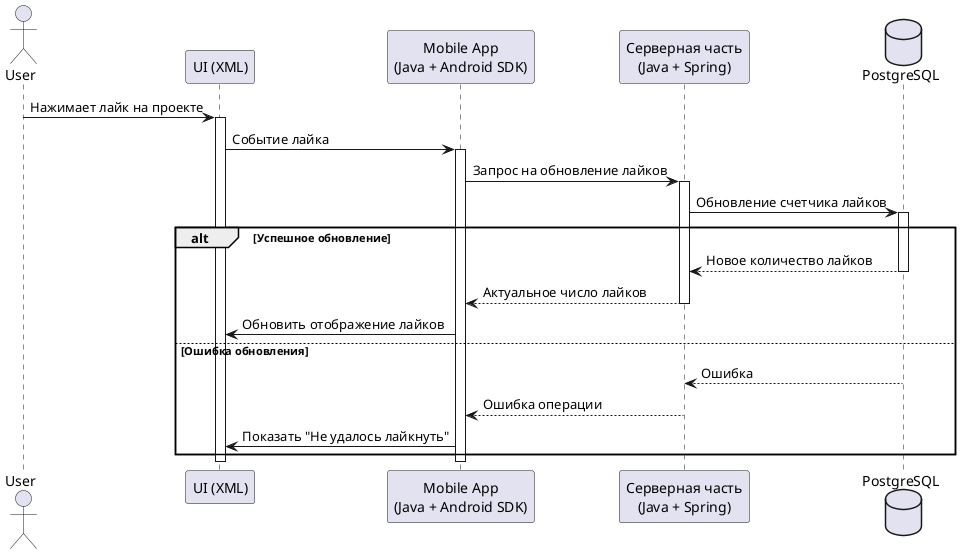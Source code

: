@startuml
actor User
participant "UI (XML)" as UI
participant "Mobile App\n(Java + Android SDK)" as MobileApp
participant "Серверная часть\n(Java + Spring)" as Server
database PostgreSQL as PostgreSQL

User -> UI: Нажимает лайк на проекте
activate UI
UI -> MobileApp: Событие лайка
activate MobileApp

MobileApp -> Server: Запрос на обновление лайков
activate Server
Server -> PostgreSQL: Обновление счетчика лайков
activate PostgreSQL

alt Успешное обновление
    PostgreSQL --> Server: Новое количество лайков
    deactivate PostgreSQL
    Server --> MobileApp: Актуальное число лайков
    deactivate Server
    MobileApp -> UI: Обновить отображение лайков
else Ошибка обновления
    PostgreSQL --> Server: Ошибка
    deactivate PostgreSQL
    Server --> MobileApp: Ошибка операции
    deactivate Server
    MobileApp -> UI: Показать "Не удалось лайкнуть"
end

deactivate MobileApp
deactivate UI
@enduml

